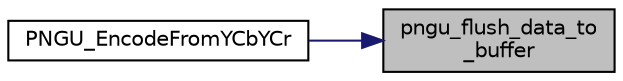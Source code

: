 digraph "pngu_flush_data_to_buffer"
{
 // LATEX_PDF_SIZE
  edge [fontname="Helvetica",fontsize="10",labelfontname="Helvetica",labelfontsize="10"];
  node [fontname="Helvetica",fontsize="10",shape=record];
  rankdir="RL";
  Node1 [label="pngu_flush_data_to\l_buffer",height=0.2,width=0.4,color="black", fillcolor="grey75", style="filled", fontcolor="black",tooltip=" "];
  Node1 -> Node2 [dir="back",color="midnightblue",fontsize="10",style="solid"];
  Node2 [label="PNGU_EncodeFromYCbYCr",height=0.2,width=0.4,color="black", fillcolor="white", style="filled",URL="$pngu_8c.html#a4a7f91e558b5a0da015d3c0dc8d3e180",tooltip=" "];
}

